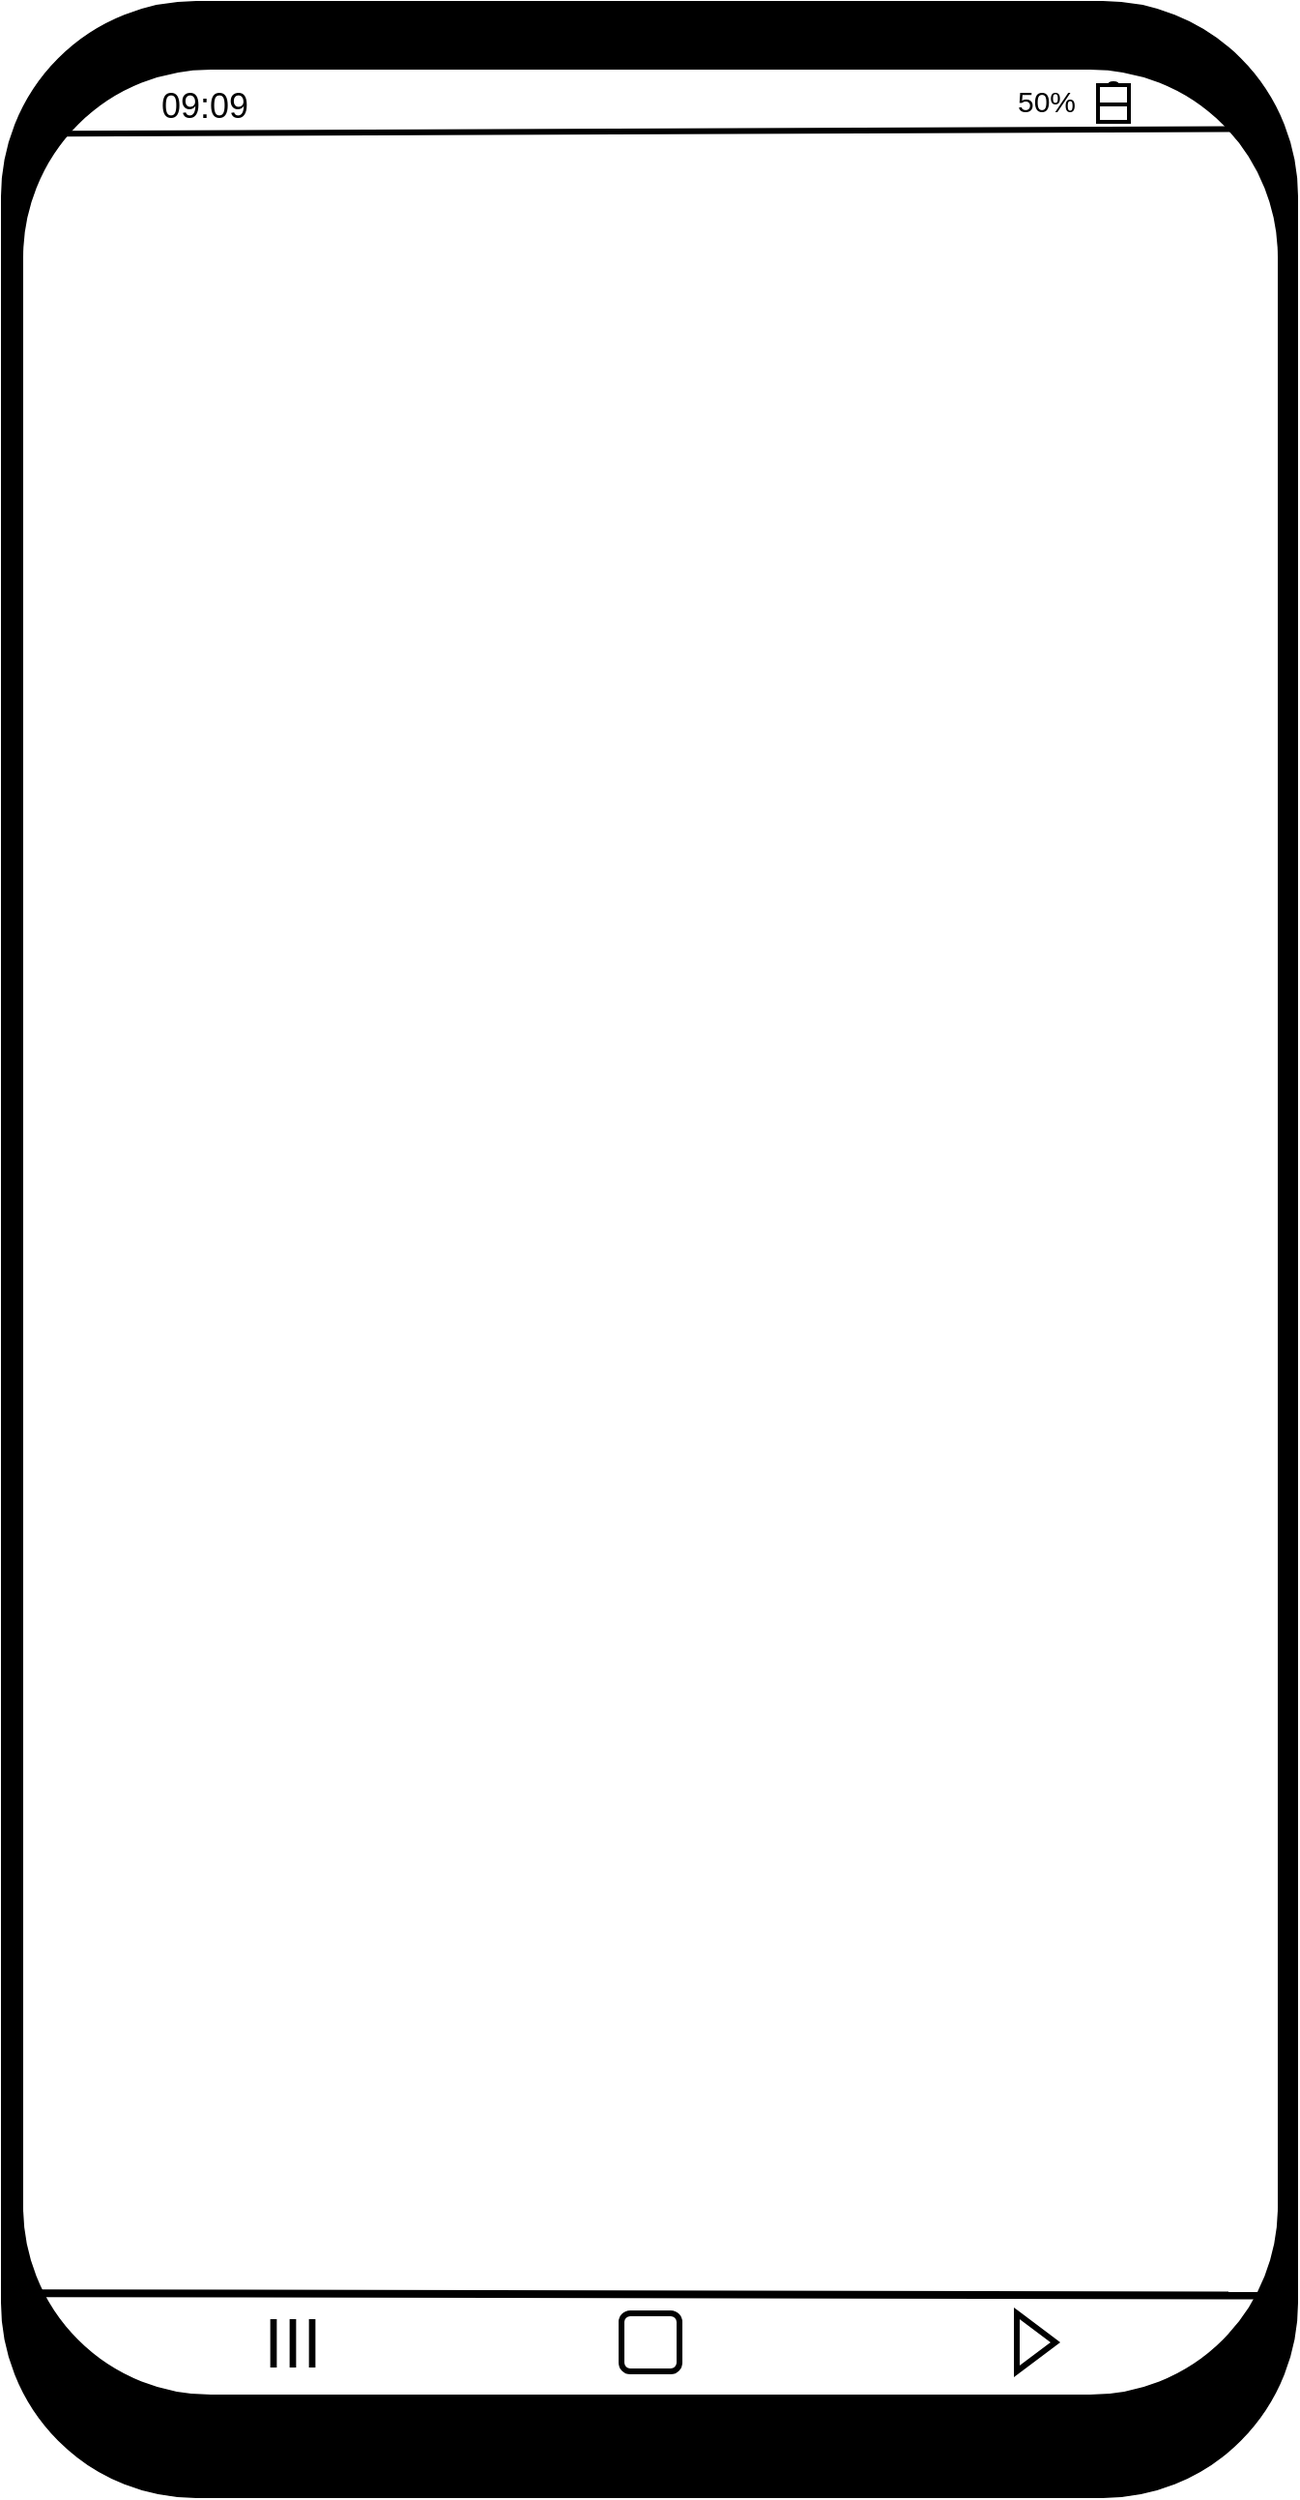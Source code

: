 <mxfile version="24.4.9" type="device">
  <diagram name="Página-1" id="sZ-v1k9veXdMkWaJkyul">
    <mxGraphModel dx="2607" dy="1422" grid="1" gridSize="10" guides="1" tooltips="1" connect="1" arrows="1" fold="1" page="1" pageScale="1" pageWidth="900" pageHeight="1600" math="0" shadow="0">
      <root>
        <mxCell id="0" />
        <mxCell id="1" parent="0" />
        <mxCell id="c7MM0BXsf6-znOWUcBnT-1" value="" style="rounded=1;whiteSpace=wrap;html=1;rotation=90;fillColor=#000000;" vertex="1" parent="1">
          <mxGeometry x="-195" y="350" width="1290" height="670" as="geometry" />
        </mxCell>
        <mxCell id="c7MM0BXsf6-znOWUcBnT-3" value="" style="rounded=1;whiteSpace=wrap;html=1;rotation=90;" vertex="1" parent="1">
          <mxGeometry x="-151" y="351" width="1203" height="650" as="geometry" />
        </mxCell>
        <mxCell id="c7MM0BXsf6-znOWUcBnT-5" value="&lt;span style=&quot;font-size: 36px;&quot;&gt;III&lt;/span&gt;" style="text;html=1;align=center;verticalAlign=middle;resizable=0;points=[];autosize=1;strokeColor=none;fillColor=none;" vertex="1" parent="1">
          <mxGeometry x="240" y="1220" width="50" height="60" as="geometry" />
        </mxCell>
        <mxCell id="c7MM0BXsf6-znOWUcBnT-8" value="" style="endArrow=none;html=1;rounded=0;exitX=0.956;exitY=0.992;exitDx=0;exitDy=0;exitPerimeter=0;entryX=0.957;entryY=0.011;entryDx=0;entryDy=0;entryPerimeter=0;strokeWidth=4;" edge="1" parent="1" source="c7MM0BXsf6-znOWUcBnT-3" target="c7MM0BXsf6-znOWUcBnT-3">
          <mxGeometry width="50" height="50" relative="1" as="geometry">
            <mxPoint x="630" y="840" as="sourcePoint" />
            <mxPoint x="760" y="1225" as="targetPoint" />
            <Array as="points" />
          </mxGeometry>
        </mxCell>
        <mxCell id="c7MM0BXsf6-znOWUcBnT-9" value="" style="rounded=1;whiteSpace=wrap;html=1;strokeWidth=3;" vertex="1" parent="1">
          <mxGeometry x="435.5" y="1235" width="30" height="30" as="geometry" />
        </mxCell>
        <mxCell id="c7MM0BXsf6-znOWUcBnT-11" value="" style="triangle;whiteSpace=wrap;html=1;strokeWidth=3;" vertex="1" parent="1">
          <mxGeometry x="640" y="1235" width="20" height="30" as="geometry" />
        </mxCell>
        <mxCell id="c7MM0BXsf6-znOWUcBnT-12" value="" style="endArrow=none;html=1;rounded=0;exitX=0.028;exitY=0.972;exitDx=0;exitDy=0;exitPerimeter=0;entryX=0.026;entryY=0.031;entryDx=0;entryDy=0;entryPerimeter=0;strokeWidth=3;" edge="1" parent="1" source="c7MM0BXsf6-znOWUcBnT-3" target="c7MM0BXsf6-znOWUcBnT-3">
          <mxGeometry width="50" height="50" relative="1" as="geometry">
            <mxPoint x="156.05" y="110.0" as="sourcePoint" />
            <mxPoint x="744.95" y="113.609" as="targetPoint" />
          </mxGeometry>
        </mxCell>
        <mxCell id="c7MM0BXsf6-znOWUcBnT-13" value="&lt;font style=&quot;font-size: 18px;&quot;&gt;09:09&lt;/font&gt;" style="text;html=1;align=center;verticalAlign=middle;whiteSpace=wrap;rounded=1;strokeWidth=22;fillColor=default;perimeterSpacing=0;shadow=0;glass=0;" vertex="1" parent="1">
          <mxGeometry x="190" y="84" width="60" height="20" as="geometry" />
        </mxCell>
        <mxCell id="c7MM0BXsf6-znOWUcBnT-14" value="" style="html=1;verticalLabelPosition=bottom;align=center;labelBackgroundColor=#ffffff;verticalAlign=top;strokeWidth=2;strokeColor=#000000;shadow=0;dashed=0;shape=mxgraph.ios7.icons.battery;rotation=-90;" vertex="1" parent="1">
          <mxGeometry x="680" y="84" width="20" height="16" as="geometry" />
        </mxCell>
        <mxCell id="c7MM0BXsf6-znOWUcBnT-22" value="&lt;p style=&quot;line-height: 230%;&quot;&gt;&lt;font style=&quot;font-size: 15px;&quot;&gt;50&lt;/font&gt;&lt;font style=&quot;font-size: 15px;&quot;&gt;%&lt;/font&gt;&lt;/p&gt;" style="text;html=1;align=center;verticalAlign=middle;resizable=0;points=[];autosize=1;strokeColor=none;fillColor=none;strokeWidth=4;" vertex="1" parent="1">
          <mxGeometry x="630" y="57" width="50" height="70" as="geometry" />
        </mxCell>
      </root>
    </mxGraphModel>
  </diagram>
</mxfile>
